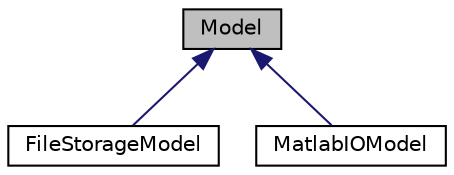 digraph "Model"
{
  edge [fontname="Helvetica",fontsize="10",labelfontname="Helvetica",labelfontsize="10"];
  node [fontname="Helvetica",fontsize="10",shape=record];
  Node1 [label="Model",height=0.2,width=0.4,color="black", fillcolor="grey75", style="filled", fontcolor="black"];
  Node1 -> Node2 [dir="back",color="midnightblue",fontsize="10",style="solid",fontname="Helvetica"];
  Node2 [label="FileStorageModel",height=0.2,width=0.4,color="black", fillcolor="white", style="filled",URL="$classFileStorageModel.html",tooltip="Model with cv::FileStorage (de-)serialization. "];
  Node1 -> Node3 [dir="back",color="midnightblue",fontsize="10",style="solid",fontname="Helvetica"];
  Node3 [label="MatlabIOModel",height=0.2,width=0.4,color="black", fillcolor="white", style="filled",URL="$classMatlabIOModel.html",tooltip="Model implementation with Matlab .Mat file deserialization. "];
}
